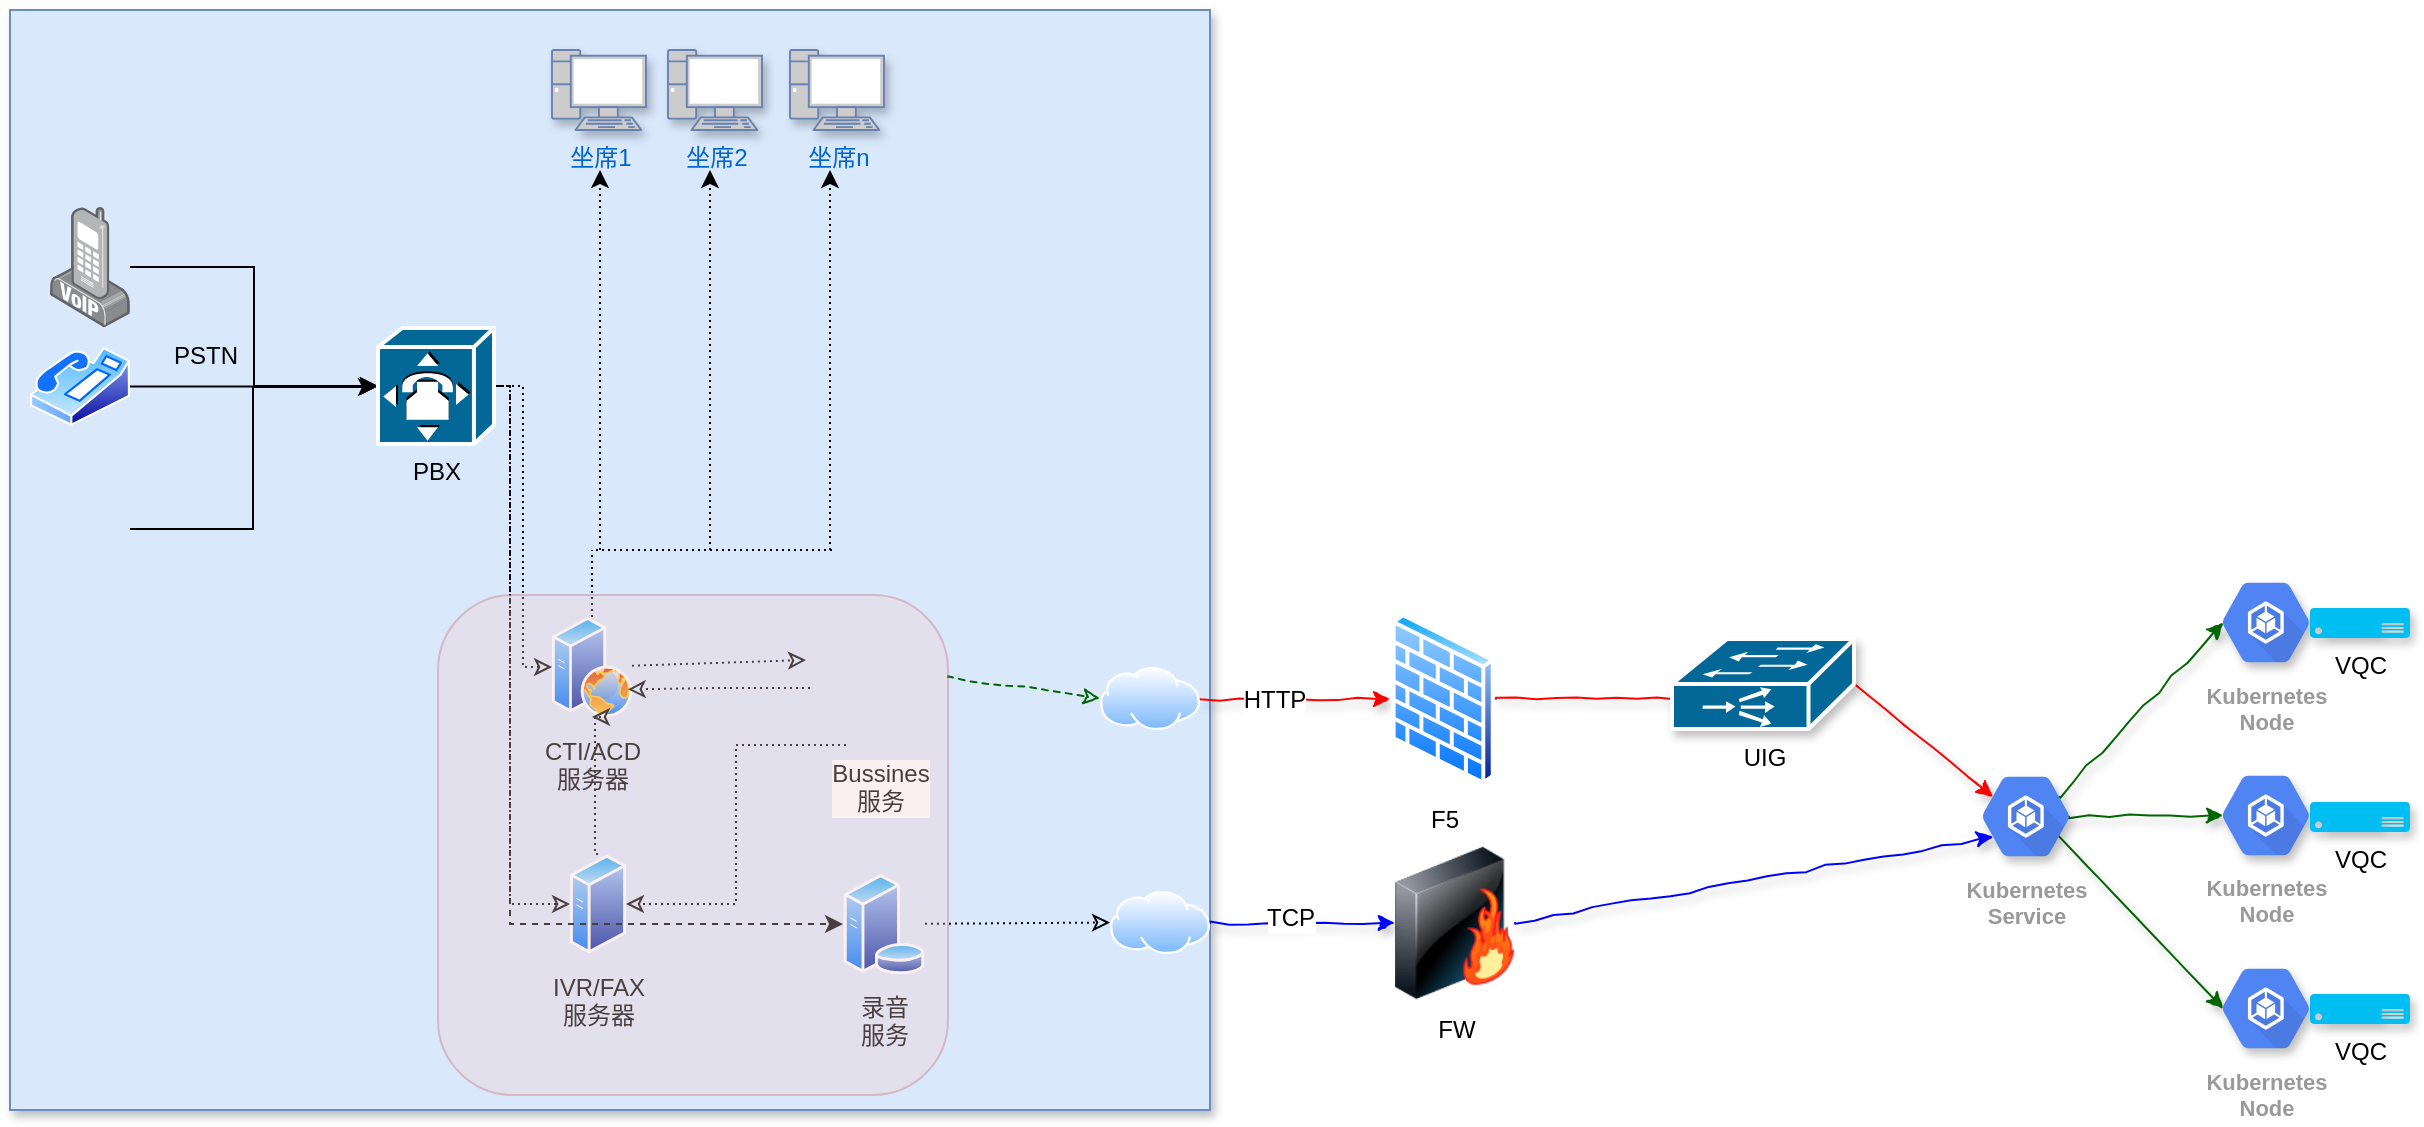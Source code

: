 <mxfile pages="1" version="11.2.3" type="github"><diagram id="Zp58wt0ar4xasLVWeZXu" name="第 1 页"><mxGraphModel dx="946" dy="615" grid="1" gridSize="10" guides="1" tooltips="1" connect="1" arrows="1" fold="1" page="1" pageScale="1" pageWidth="827" pageHeight="1169" math="0" shadow="0"><root><mxCell id="0"/><mxCell id="1" parent="0"/><mxCell id="X_C-SphrFA2jBVAJ7JeD-40" value="" style="rounded=0;whiteSpace=wrap;html=1;shadow=1;labelBackgroundColor=none;fillColor=#dae8fc;strokeColor=#6c8ebf;" vertex="1" parent="1"><mxGeometry x="30" y="40" width="600" height="550" as="geometry"/></mxCell><mxCell id="ex-8D4x-95vxiAMpHlkO-47" style="edgeStyle=elbowEdgeStyle;rounded=0;orthogonalLoop=1;jettySize=auto;html=1;exitX=1;exitY=0.5;exitDx=0;exitDy=0;exitPerimeter=0;shadow=0;dashed=1;dashPattern=1 2;endArrow=classic;endFill=0;" parent="1" source="ex-8D4x-95vxiAMpHlkO-24" target="ex-8D4x-95vxiAMpHlkO-41" edge="1"><mxGeometry relative="1" as="geometry"/></mxCell><mxCell id="ex-8D4x-95vxiAMpHlkO-52" style="edgeStyle=elbowEdgeStyle;rounded=0;orthogonalLoop=1;jettySize=auto;html=1;shadow=0;dashed=1;dashPattern=1 2;endArrow=classic;endFill=0;entryX=0;entryY=0.5;entryDx=0;entryDy=0;" parent="1" target="ex-8D4x-95vxiAMpHlkO-42" edge="1"><mxGeometry relative="1" as="geometry"><mxPoint x="270" y="228" as="sourcePoint"/><mxPoint x="376" y="340" as="targetPoint"/><Array as="points"><mxPoint x="280" y="350"/><mxPoint x="270" y="360"/><mxPoint x="383" y="300"/></Array></mxGeometry></mxCell><mxCell id="X_C-SphrFA2jBVAJ7JeD-7" style="rounded=0;orthogonalLoop=1;jettySize=auto;html=1;shadow=0;dashed=1;dashPattern=1 2;endArrow=classic;endFill=0;" edge="1" parent="1" source="ex-8D4x-95vxiAMpHlkO-41"><mxGeometry relative="1" as="geometry"><mxPoint x="428" y="365" as="targetPoint"/></mxGeometry></mxCell><mxCell id="ex-8D4x-95vxiAMpHlkO-41" value="CTI/ACD&lt;br&gt;服务器" style="aspect=fixed;perimeter=ellipsePerimeter;html=1;align=center;shadow=0;dashed=0;spacingTop=3;image;image=img/lib/active_directory/web_server.svg;labelBackgroundColor=none;" parent="1" vertex="1"><mxGeometry x="301" y="343.5" width="40" height="50" as="geometry"/></mxCell><mxCell id="ex-8D4x-95vxiAMpHlkO-42" value="IVR/FAX&lt;br&gt;服务器" style="aspect=fixed;perimeter=ellipsePerimeter;html=1;align=center;shadow=0;dashed=0;spacingTop=3;image;image=img/lib/active_directory/generic_server.svg;labelBackgroundColor=none;" parent="1" vertex="1"><mxGeometry x="310" y="462" width="28.0" height="50" as="geometry"/></mxCell><mxCell id="X_C-SphrFA2jBVAJ7JeD-11" style="edgeStyle=elbowEdgeStyle;rounded=0;orthogonalLoop=1;jettySize=auto;html=1;exitX=0.25;exitY=1;exitDx=0;exitDy=0;entryX=1;entryY=0.5;entryDx=0;entryDy=0;shadow=0;dashed=1;dashPattern=1 2;endArrow=classic;endFill=0;" edge="1" parent="1" source="X_C-SphrFA2jBVAJ7JeD-6" target="ex-8D4x-95vxiAMpHlkO-42"><mxGeometry relative="1" as="geometry"/></mxCell><mxCell id="X_C-SphrFA2jBVAJ7JeD-12" style="edgeStyle=elbowEdgeStyle;rounded=0;orthogonalLoop=1;jettySize=auto;html=1;entryX=1;entryY=0.75;entryDx=0;entryDy=0;shadow=0;dashed=1;dashPattern=1 2;endArrow=classic;endFill=0;" edge="1" parent="1" target="ex-8D4x-95vxiAMpHlkO-41"><mxGeometry relative="1" as="geometry"><mxPoint x="430" y="379" as="sourcePoint"/></mxGeometry></mxCell><mxCell id="X_C-SphrFA2jBVAJ7JeD-6" value="Bussines&lt;br&gt;服务" style="shape=image;html=1;verticalAlign=top;verticalLabelPosition=bottom;labelBackgroundColor=#ffffff;imageAspect=0;aspect=fixed;image=https://cdn2.iconfinder.com/data/icons/whcompare-isometric-web-hosting-servers/50/server-2-128.png;shadow=1;" vertex="1" parent="1"><mxGeometry x="431" y="339.5" width="68" height="68" as="geometry"/></mxCell><mxCell id="X_C-SphrFA2jBVAJ7JeD-9" value="录音&lt;br&gt;服务" style="aspect=fixed;perimeter=ellipsePerimeter;html=1;align=center;shadow=0;dashed=0;spacingTop=3;image;image=img/lib/active_directory/database_server.svg;labelBackgroundColor=none;" vertex="1" parent="1"><mxGeometry x="446.5" y="472" width="41" height="50" as="geometry"/></mxCell><mxCell id="X_C-SphrFA2jBVAJ7JeD-24" style="edgeStyle=none;rounded=1;orthogonalLoop=1;jettySize=auto;html=1;entryX=0.25;entryY=0.67;entryDx=0;entryDy=0;entryPerimeter=0;shadow=1;endArrow=classic;endFill=1;comic=1;fixDash=1;snapToPoint=1;strokeColor=#0000FF;" edge="1" parent="1" source="ex-8D4x-95vxiAMpHlkO-7" target="X_C-SphrFA2jBVAJ7JeD-22"><mxGeometry relative="1" as="geometry"/></mxCell><mxCell id="ex-8D4x-95vxiAMpHlkO-7" value="FW" style="image;html=1;labelBackgroundColor=#ffffff;image=img/lib/clip_art/networking/Firewall-page1_128x128.png" parent="1" vertex="1"><mxGeometry x="722.5" y="457.5" width="60" height="78" as="geometry"/></mxCell><mxCell id="ex-8D4x-95vxiAMpHlkO-26" style="rounded=0;orthogonalLoop=1;jettySize=auto;html=1;entryX=0;entryY=0.5;entryDx=0;entryDy=0;entryPerimeter=0;edgeStyle=elbowEdgeStyle;" parent="1" source="ex-8D4x-95vxiAMpHlkO-15" target="ex-8D4x-95vxiAMpHlkO-24" edge="1"><mxGeometry relative="1" as="geometry"/></mxCell><mxCell id="ex-8D4x-95vxiAMpHlkO-15" value="" style="points=[];html=1;align=center;shadow=0;dashed=0;image;image=img/lib/allied_telesis/computer_and_terminals/VOIP_IP_phone.svg;" parent="1" vertex="1"><mxGeometry x="50" y="138.5" width="40" height="60" as="geometry"/></mxCell><mxCell id="ex-8D4x-95vxiAMpHlkO-27" style="rounded=0;orthogonalLoop=1;jettySize=auto;html=1;entryX=0;entryY=0.5;entryDx=0;entryDy=0;entryPerimeter=0;edgeStyle=elbowEdgeStyle;" parent="1" source="ex-8D4x-95vxiAMpHlkO-18" target="ex-8D4x-95vxiAMpHlkO-24" edge="1"><mxGeometry relative="1" as="geometry"/></mxCell><mxCell id="ex-8D4x-95vxiAMpHlkO-18" value="" style="aspect=fixed;perimeter=ellipsePerimeter;html=1;align=center;shadow=0;dashed=0;spacingTop=3;image;image=img/lib/active_directory/phone.svg;" parent="1" vertex="1"><mxGeometry x="40" y="208.5" width="50" height="39.5" as="geometry"/></mxCell><mxCell id="ex-8D4x-95vxiAMpHlkO-28" style="rounded=0;orthogonalLoop=1;jettySize=auto;html=1;edgeStyle=elbowEdgeStyle;" parent="1" edge="1"><mxGeometry relative="1" as="geometry"><mxPoint x="213" y="228.5" as="targetPoint"/><mxPoint x="90" y="299.5" as="sourcePoint"/></mxGeometry></mxCell><mxCell id="ex-8D4x-95vxiAMpHlkO-23" value="" style="shape=image;html=1;verticalAlign=top;verticalLabelPosition=bottom;labelBackgroundColor=#ffffff;imageAspect=0;aspect=fixed;image=https://cdn1.iconfinder.com/data/icons/business-finance-vol-2-50/40/Untitled-5-90-128.png" parent="1" vertex="1"><mxGeometry x="30" y="272.5" width="60" height="60" as="geometry"/></mxCell><mxCell id="X_C-SphrFA2jBVAJ7JeD-44" style="edgeStyle=elbowEdgeStyle;comic=0;orthogonalLoop=1;jettySize=auto;html=1;entryX=0;entryY=0.5;entryDx=0;entryDy=0;shadow=0;labelBackgroundColor=#ffffff;endFill=1;strokeColor=#000000;rounded=0;exitX=1;exitY=0.5;exitDx=0;exitDy=0;exitPerimeter=0;dashed=1;" edge="1" parent="1" source="ex-8D4x-95vxiAMpHlkO-24" target="X_C-SphrFA2jBVAJ7JeD-9"><mxGeometry relative="1" as="geometry"><Array as="points"><mxPoint x="280" y="390"/><mxPoint x="280" y="560"/></Array></mxGeometry></mxCell><mxCell id="ex-8D4x-95vxiAMpHlkO-24" value="PBX" style="shape=mxgraph.cisco.misc.pbx;html=1;dashed=0;fillColor=#036897;strokeColor=#ffffff;strokeWidth=2;verticalLabelPosition=bottom;verticalAlign=top" parent="1" vertex="1"><mxGeometry x="214" y="199" width="58" height="58" as="geometry"/></mxCell><mxCell id="ex-8D4x-95vxiAMpHlkO-30" value="PSTN" style="text;html=1;resizable=0;points=[];autosize=1;align=left;verticalAlign=top;spacingTop=-4;direction=north;flipH=0;flipV=0;" parent="1" vertex="1"><mxGeometry x="110" y="203" width="50" height="20" as="geometry"/></mxCell><mxCell id="X_C-SphrFA2jBVAJ7JeD-10" style="edgeStyle=elbowEdgeStyle;rounded=0;orthogonalLoop=1;jettySize=auto;html=1;exitX=0.5;exitY=0;exitDx=0;exitDy=0;entryX=0.5;entryY=1;entryDx=0;entryDy=0;shadow=0;dashed=1;dashPattern=1 2;endArrow=classic;endFill=0;" edge="1" parent="1" source="ex-8D4x-95vxiAMpHlkO-42" target="ex-8D4x-95vxiAMpHlkO-41"><mxGeometry relative="1" as="geometry"/></mxCell><mxCell id="X_C-SphrFA2jBVAJ7JeD-5" style="rounded=1;orthogonalLoop=1;jettySize=auto;html=1;shadow=1;endArrow=classic;endFill=1;entryX=0;entryY=0.5;entryDx=0;entryDy=0;comic=1;fixDash=1;snapToPoint=1;strokeColor=#FF0000;" edge="1" parent="1" source="ex-8D4x-95vxiAMpHlkO-48" target="X_C-SphrFA2jBVAJ7JeD-14"><mxGeometry relative="1" as="geometry"/></mxCell><mxCell id="X_C-SphrFA2jBVAJ7JeD-45" value="HTTP" style="text;html=1;resizable=0;points=[];align=center;verticalAlign=middle;labelBackgroundColor=#ffffff;" vertex="1" connectable="0" parent="X_C-SphrFA2jBVAJ7JeD-5"><mxGeometry x="-0.221" relative="1" as="geometry"><mxPoint as="offset"/></mxGeometry></mxCell><mxCell id="ex-8D4x-95vxiAMpHlkO-48" value="" style="aspect=fixed;perimeter=ellipsePerimeter;html=1;align=center;shadow=0;dashed=0;spacingTop=3;image;image=img/lib/active_directory/internet_cloud.svg;labelBackgroundColor=none;" parent="1" vertex="1"><mxGeometry x="575" y="368.5" width="50" height="31.5" as="geometry"/></mxCell><mxCell id="ex-8D4x-95vxiAMpHlkO-49" value="坐席1" style="fontColor=#0066CC;verticalAlign=top;verticalLabelPosition=bottom;labelPosition=center;align=center;html=1;outlineConnect=0;fillColor=#CCCCCC;strokeColor=#6881B3;gradientColor=none;gradientDirection=north;strokeWidth=2;shape=mxgraph.networks.pc;shadow=1;labelBackgroundColor=none;labelBorderColor=none;" parent="1" vertex="1"><mxGeometry x="301" y="60" width="47" height="40" as="geometry"/></mxCell><mxCell id="ex-8D4x-95vxiAMpHlkO-50" value="坐席2" style="fontColor=#0066CC;verticalAlign=top;verticalLabelPosition=bottom;labelPosition=center;align=center;html=1;outlineConnect=0;fillColor=#CCCCCC;strokeColor=#6881B3;gradientColor=none;gradientDirection=north;strokeWidth=2;shape=mxgraph.networks.pc;shadow=1;labelBackgroundColor=none;labelBorderColor=none;" parent="1" vertex="1"><mxGeometry x="359" y="60" width="47" height="40" as="geometry"/></mxCell><mxCell id="ex-8D4x-95vxiAMpHlkO-51" value="坐席n" style="fontColor=#0066CC;verticalAlign=top;verticalLabelPosition=bottom;labelPosition=center;align=center;html=1;outlineConnect=0;fillColor=#CCCCCC;strokeColor=#6881B3;gradientColor=none;gradientDirection=north;strokeWidth=2;shape=mxgraph.networks.pc;shadow=1;labelBackgroundColor=none;labelBorderColor=none;" parent="1" vertex="1"><mxGeometry x="420" y="60" width="47" height="40" as="geometry"/></mxCell><mxCell id="ex-8D4x-95vxiAMpHlkO-53" value="" style="endArrow=none;dashed=1;html=1;shadow=0;dashPattern=1 2;" parent="1" edge="1"><mxGeometry width="50" height="50" relative="1" as="geometry"><mxPoint x="441" y="310" as="sourcePoint"/><mxPoint x="321" y="310" as="targetPoint"/></mxGeometry></mxCell><mxCell id="ex-8D4x-95vxiAMpHlkO-54" value="" style="endArrow=none;dashed=1;html=1;shadow=0;dashPattern=1 2;exitX=0.5;exitY=0;exitDx=0;exitDy=0;" parent="1" source="ex-8D4x-95vxiAMpHlkO-41" edge="1"><mxGeometry width="50" height="50" relative="1" as="geometry"><mxPoint x="30" y="500" as="sourcePoint"/><mxPoint x="321" y="310" as="targetPoint"/></mxGeometry></mxCell><mxCell id="ex-8D4x-95vxiAMpHlkO-55" value="" style="endArrow=classic;html=1;shadow=0;dashed=1;dashPattern=1 2;" parent="1" edge="1"><mxGeometry width="50" height="50" relative="1" as="geometry"><mxPoint x="325" y="310" as="sourcePoint"/><mxPoint x="325" y="120" as="targetPoint"/></mxGeometry></mxCell><mxCell id="ex-8D4x-95vxiAMpHlkO-56" value="" style="endArrow=classic;html=1;shadow=0;dashed=1;dashPattern=1 2;" parent="1" edge="1"><mxGeometry width="50" height="50" relative="1" as="geometry"><mxPoint x="380" y="310" as="sourcePoint"/><mxPoint x="380" y="120" as="targetPoint"/></mxGeometry></mxCell><mxCell id="ex-8D4x-95vxiAMpHlkO-57" value="" style="endArrow=classic;html=1;shadow=0;dashed=1;dashPattern=1 2;" parent="1" edge="1"><mxGeometry width="50" height="50" relative="1" as="geometry"><mxPoint x="440" y="310" as="sourcePoint"/><mxPoint x="440" y="120" as="targetPoint"/></mxGeometry></mxCell><mxCell id="X_C-SphrFA2jBVAJ7JeD-39" style="edgeStyle=none;rounded=1;comic=1;orthogonalLoop=1;jettySize=auto;html=1;exitX=1;exitY=0.5;exitDx=0;exitDy=0;entryX=0;entryY=0.5;entryDx=0;entryDy=0;shadow=0;endArrow=classic;endFill=0;strokeColor=#006600;dashed=1;labelBackgroundColor=#ffffff;" edge="1" parent="1" source="X_C-SphrFA2jBVAJ7JeD-6" target="ex-8D4x-95vxiAMpHlkO-48"><mxGeometry relative="1" as="geometry"/></mxCell><mxCell id="X_C-SphrFA2jBVAJ7JeD-13" style="rounded=0;orthogonalLoop=1;jettySize=auto;html=1;shadow=0;dashed=1;dashPattern=1 2;endArrow=classic;endFill=0;entryX=0;entryY=0.5;entryDx=0;entryDy=0;" edge="1" parent="1" source="X_C-SphrFA2jBVAJ7JeD-9" target="X_C-SphrFA2jBVAJ7JeD-15"><mxGeometry relative="1" as="geometry"><mxPoint x="590" y="502" as="targetPoint"/></mxGeometry></mxCell><mxCell id="X_C-SphrFA2jBVAJ7JeD-21" style="edgeStyle=none;rounded=1;orthogonalLoop=1;jettySize=auto;html=1;shadow=1;endArrow=classic;endFill=1;comic=1;fixDash=1;snapToPoint=1;strokeColor=#FF0000;" edge="1" parent="1" source="X_C-SphrFA2jBVAJ7JeD-14"><mxGeometry relative="1" as="geometry"><mxPoint x="900" y="384.5" as="targetPoint"/></mxGeometry></mxCell><mxCell id="X_C-SphrFA2jBVAJ7JeD-14" value="F5" style="aspect=fixed;perimeter=ellipsePerimeter;html=1;align=center;shadow=0;dashed=0;spacingTop=3;image;image=img/lib/active_directory/firewall.svg;labelBackgroundColor=none;" vertex="1" parent="1"><mxGeometry x="720" y="341.5" width="53" height="86" as="geometry"/></mxCell><mxCell id="X_C-SphrFA2jBVAJ7JeD-18" style="edgeStyle=none;rounded=1;orthogonalLoop=1;jettySize=auto;html=1;shadow=1;endArrow=classic;endFill=1;comic=1;fixDash=1;snapToPoint=1;strokeColor=#0000FF;" edge="1" parent="1" source="X_C-SphrFA2jBVAJ7JeD-15" target="ex-8D4x-95vxiAMpHlkO-7"><mxGeometry relative="1" as="geometry"/></mxCell><mxCell id="X_C-SphrFA2jBVAJ7JeD-46" value="TCP" style="text;html=1;resizable=0;points=[];align=center;verticalAlign=middle;labelBackgroundColor=#ffffff;" vertex="1" connectable="0" parent="X_C-SphrFA2jBVAJ7JeD-18"><mxGeometry x="-0.141" y="3" relative="1" as="geometry"><mxPoint as="offset"/></mxGeometry></mxCell><mxCell id="X_C-SphrFA2jBVAJ7JeD-15" value="" style="aspect=fixed;perimeter=ellipsePerimeter;html=1;align=center;shadow=0;dashed=0;spacingTop=3;image;image=img/lib/active_directory/internet_cloud.svg;labelBackgroundColor=none;" vertex="1" parent="1"><mxGeometry x="580" y="480.5" width="50" height="31.5" as="geometry"/></mxCell><mxCell id="X_C-SphrFA2jBVAJ7JeD-23" style="edgeStyle=none;rounded=1;orthogonalLoop=1;jettySize=auto;html=1;exitX=1;exitY=0.5;exitDx=0;exitDy=0;exitPerimeter=0;entryX=0.25;entryY=0.33;entryDx=0;entryDy=0;entryPerimeter=0;shadow=1;endArrow=classic;endFill=1;comic=1;fixDash=1;snapToPoint=1;strokeColor=#FF0000;" edge="1" parent="1" source="X_C-SphrFA2jBVAJ7JeD-19" target="X_C-SphrFA2jBVAJ7JeD-22"><mxGeometry relative="1" as="geometry"/></mxCell><mxCell id="X_C-SphrFA2jBVAJ7JeD-19" value="UIG" style="shape=mxgraph.cisco.misc.ios_slb;html=1;dashed=0;fillColor=#036897;strokeColor=#ffffff;strokeWidth=2;verticalLabelPosition=bottom;verticalAlign=top;shadow=1;labelBackgroundColor=none;" vertex="1" parent="1"><mxGeometry x="861" y="354.5" width="91" height="45" as="geometry"/></mxCell><mxCell id="X_C-SphrFA2jBVAJ7JeD-31" style="edgeStyle=none;rounded=1;orthogonalLoop=1;jettySize=auto;html=1;exitX=0.75;exitY=0.33;exitDx=0;exitDy=0;exitPerimeter=0;entryX=0.175;entryY=0.5;entryDx=0;entryDy=0;entryPerimeter=0;shadow=1;endArrow=classic;endFill=1;comic=1;fixDash=1;snapToPoint=1;strokeColor=#006600;" edge="1" parent="1" source="X_C-SphrFA2jBVAJ7JeD-22" target="X_C-SphrFA2jBVAJ7JeD-25"><mxGeometry relative="1" as="geometry"/></mxCell><mxCell id="X_C-SphrFA2jBVAJ7JeD-32" style="edgeStyle=none;rounded=1;orthogonalLoop=1;jettySize=auto;html=1;exitX=0.825;exitY=0.5;exitDx=0;exitDy=0;exitPerimeter=0;entryX=0.175;entryY=0.5;entryDx=0;entryDy=0;entryPerimeter=0;shadow=1;endArrow=classic;endFill=1;comic=1;fixDash=1;snapToPoint=1;strokeColor=#006600;" edge="1" parent="1" source="X_C-SphrFA2jBVAJ7JeD-22" target="X_C-SphrFA2jBVAJ7JeD-26"><mxGeometry relative="1" as="geometry"/></mxCell><mxCell id="X_C-SphrFA2jBVAJ7JeD-33" style="edgeStyle=none;rounded=1;orthogonalLoop=1;jettySize=auto;html=1;exitX=0.75;exitY=0.67;exitDx=0;exitDy=0;exitPerimeter=0;entryX=0.175;entryY=0.5;entryDx=0;entryDy=0;entryPerimeter=0;shadow=1;endArrow=classic;endFill=1;comic=1;fixDash=1;snapToPoint=1;strokeColor=#006600;" edge="1" parent="1" source="X_C-SphrFA2jBVAJ7JeD-22" target="X_C-SphrFA2jBVAJ7JeD-29"><mxGeometry relative="1" as="geometry"/></mxCell><mxCell id="X_C-SphrFA2jBVAJ7JeD-22" value="Kubernetes&lt;br&gt;Service" style="html=1;fillColor=#5184F3;strokeColor=none;verticalAlign=top;labelPosition=center;verticalLabelPosition=bottom;align=center;spacingTop=-6;fontSize=11;fontStyle=1;fontColor=#999999;shape=mxgraph.gcp2.hexIcon;prIcon=container_engine;shadow=1;labelBackgroundColor=none;" vertex="1" parent="1"><mxGeometry x="1005" y="414" width="66" height="58.5" as="geometry"/></mxCell><mxCell id="X_C-SphrFA2jBVAJ7JeD-25" value="Kubernetes&lt;br&gt;Node" style="html=1;fillColor=#5184F3;strokeColor=none;verticalAlign=top;labelPosition=center;verticalLabelPosition=bottom;align=center;spacingTop=-6;fontSize=11;fontStyle=1;fontColor=#999999;shape=mxgraph.gcp2.hexIcon;prIcon=container_engine;shadow=1;labelBackgroundColor=none;" vertex="1" parent="1"><mxGeometry x="1125" y="317" width="66" height="58.5" as="geometry"/></mxCell><mxCell id="X_C-SphrFA2jBVAJ7JeD-26" value="Kubernetes&lt;br&gt;Node" style="html=1;fillColor=#5184F3;strokeColor=none;verticalAlign=top;labelPosition=center;verticalLabelPosition=bottom;align=center;spacingTop=-6;fontSize=11;fontStyle=1;fontColor=#999999;shape=mxgraph.gcp2.hexIcon;prIcon=container_engine;shadow=1;labelBackgroundColor=none;" vertex="1" parent="1"><mxGeometry x="1125" y="413.5" width="66" height="58.5" as="geometry"/></mxCell><mxCell id="X_C-SphrFA2jBVAJ7JeD-29" value="Kubernetes&lt;br&gt;Node" style="html=1;fillColor=#5184F3;strokeColor=none;verticalAlign=top;labelPosition=center;verticalLabelPosition=bottom;align=center;spacingTop=-6;fontSize=11;fontStyle=1;fontColor=#999999;shape=mxgraph.gcp2.hexIcon;prIcon=container_engine;shadow=1;labelBackgroundColor=none;" vertex="1" parent="1"><mxGeometry x="1125" y="510" width="66" height="58.5" as="geometry"/></mxCell><mxCell id="X_C-SphrFA2jBVAJ7JeD-34" value="VQC" style="verticalLabelPosition=bottom;html=1;verticalAlign=top;align=center;strokeColor=none;fillColor=#00BEF2;shape=mxgraph.azure.server;shadow=1;labelBackgroundColor=none;" vertex="1" parent="1"><mxGeometry x="1180" y="339" width="50" height="15" as="geometry"/></mxCell><mxCell id="X_C-SphrFA2jBVAJ7JeD-37" value="VQC" style="verticalLabelPosition=bottom;html=1;verticalAlign=top;align=center;strokeColor=none;fillColor=#00BEF2;shape=mxgraph.azure.server;shadow=1;labelBackgroundColor=none;" vertex="1" parent="1"><mxGeometry x="1180" y="436" width="50" height="15" as="geometry"/></mxCell><mxCell id="X_C-SphrFA2jBVAJ7JeD-38" value="VQC" style="verticalLabelPosition=bottom;html=1;verticalAlign=top;align=center;strokeColor=none;fillColor=#00BEF2;shape=mxgraph.azure.server;shadow=1;labelBackgroundColor=none;" vertex="1" parent="1"><mxGeometry x="1180" y="532" width="50" height="15" as="geometry"/></mxCell><mxCell id="X_C-SphrFA2jBVAJ7JeD-43" value="" style="rounded=1;whiteSpace=wrap;html=1;shadow=0;labelBackgroundColor=none;opacity=30;fillColor=#f8cecc;strokeColor=#b85450;" vertex="1" parent="1"><mxGeometry x="244" y="332.5" width="255" height="250" as="geometry"/></mxCell></root></mxGraphModel></diagram></mxfile>